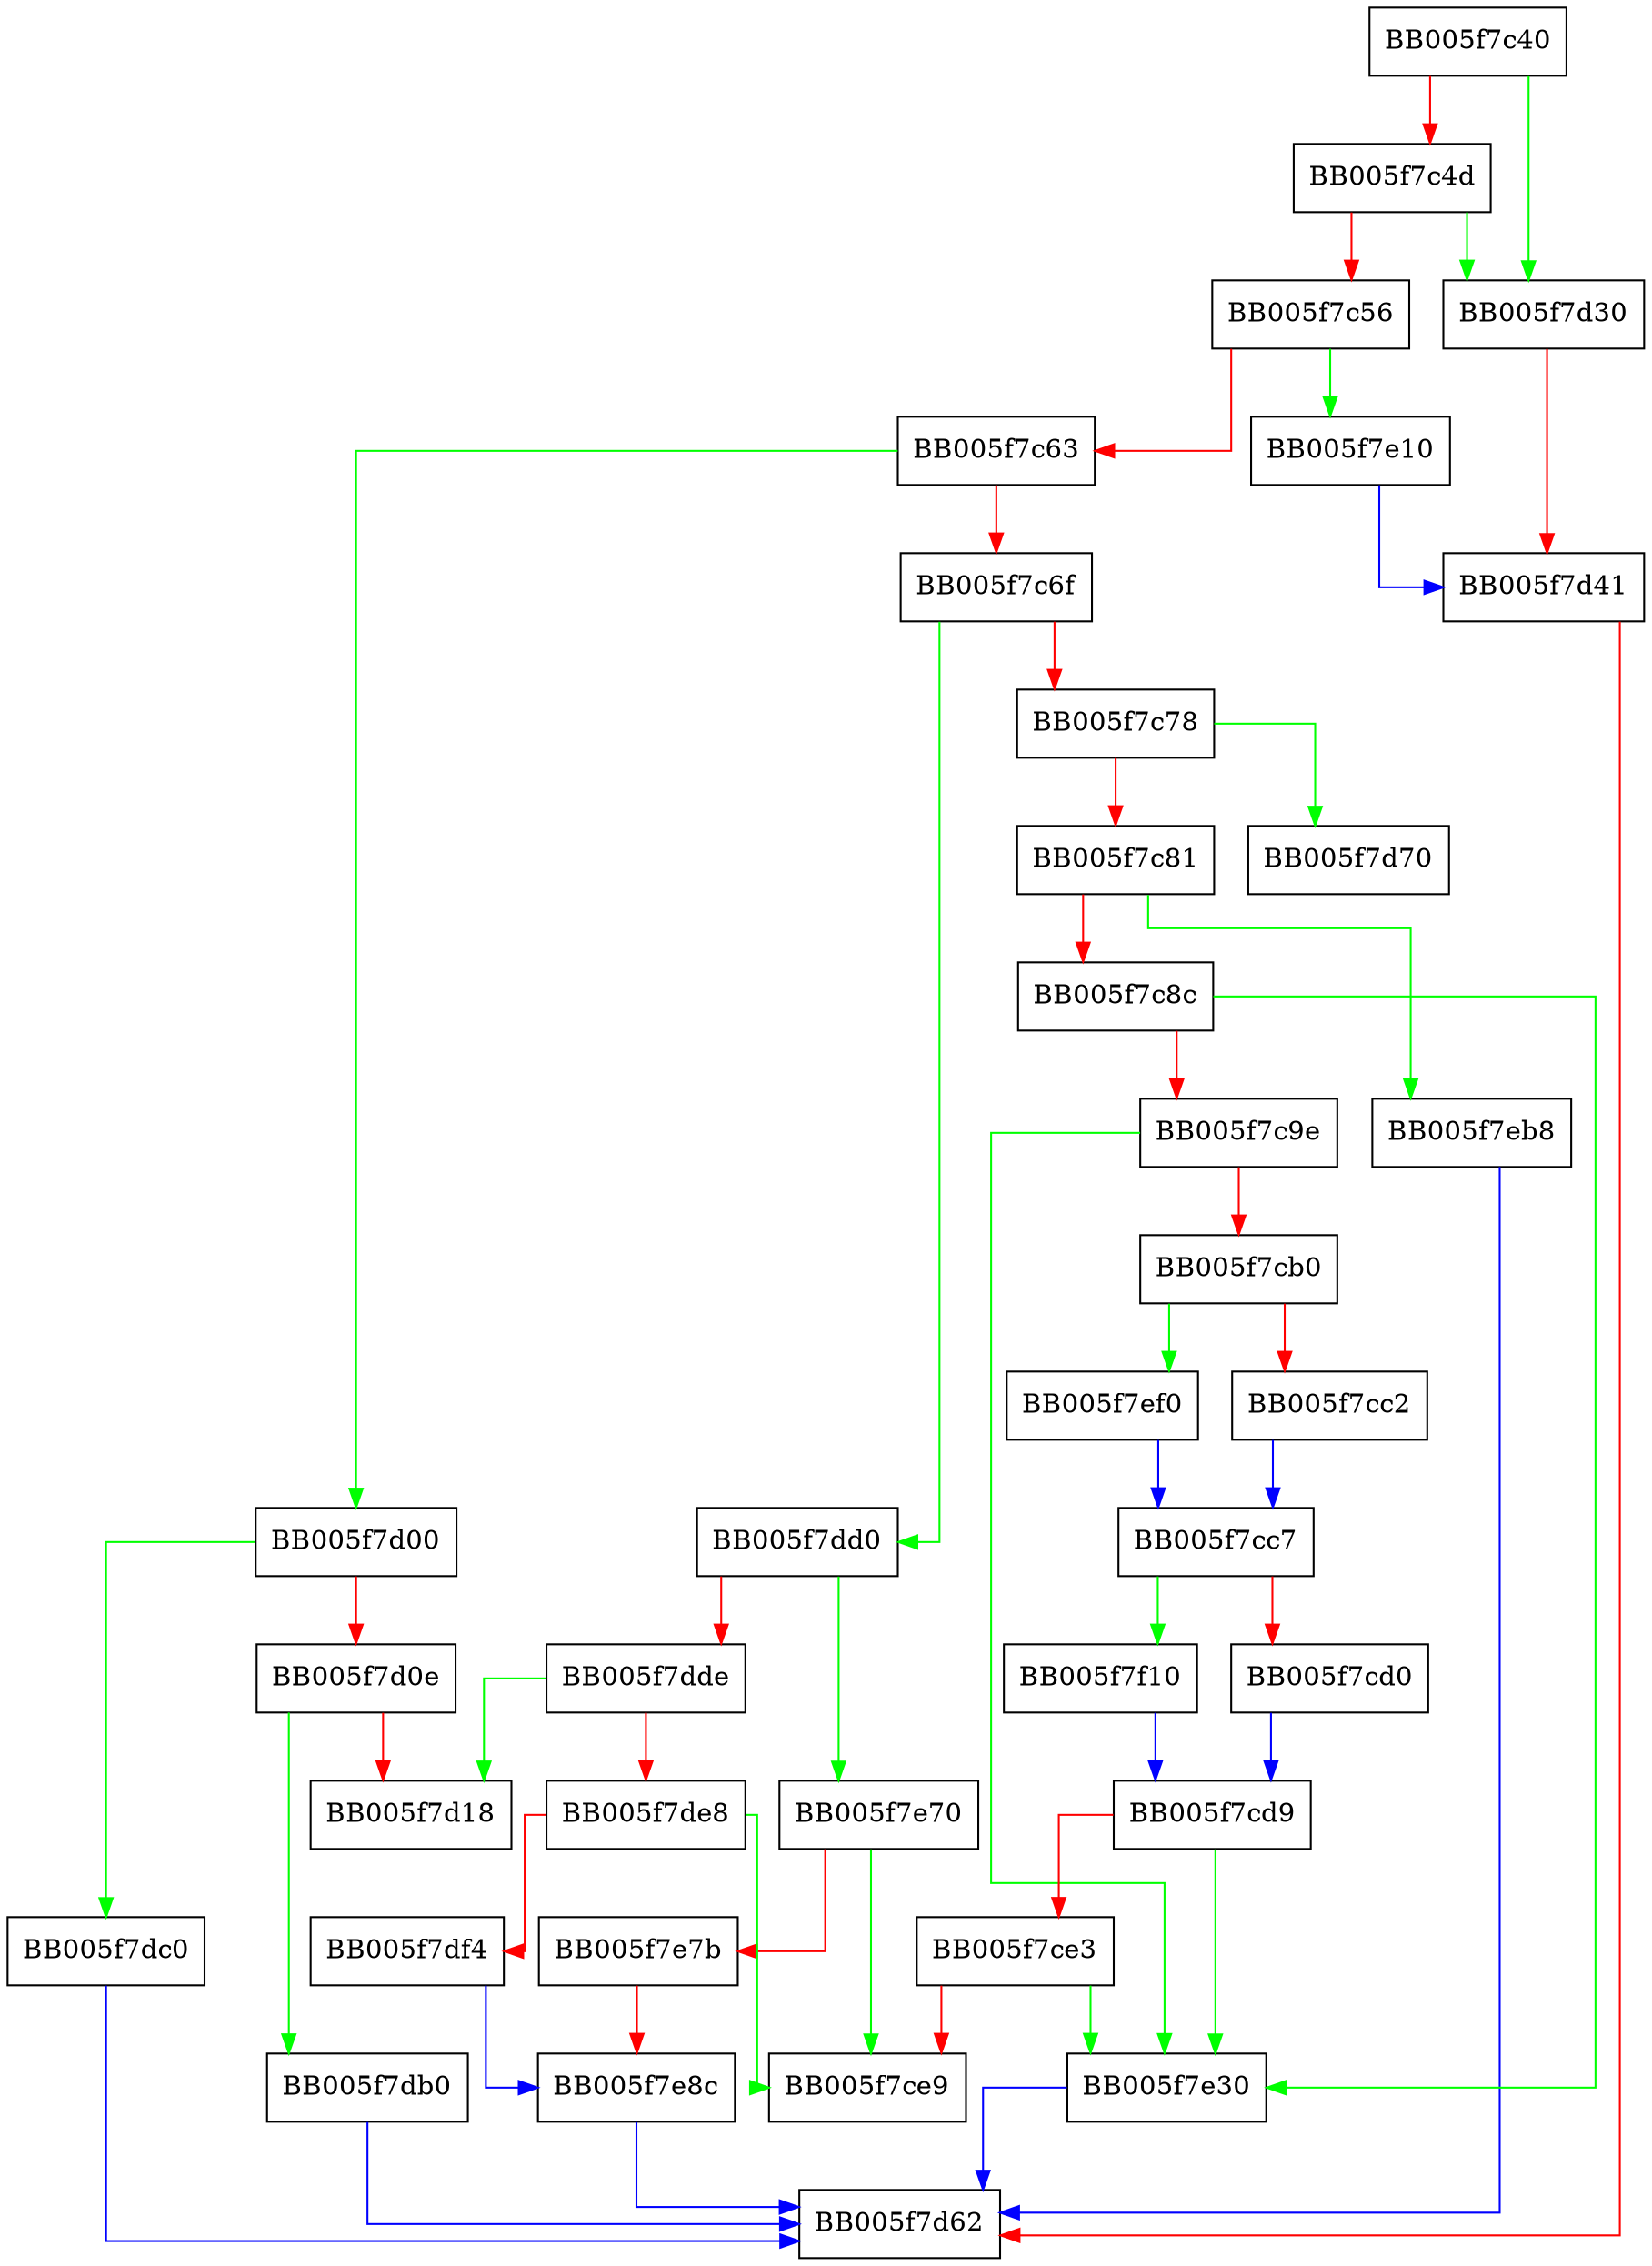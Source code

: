 digraph OSSL_PARAM_get_size_t {
  node [shape="box"];
  graph [splines=ortho];
  BB005f7c40 -> BB005f7d30 [color="green"];
  BB005f7c40 -> BB005f7c4d [color="red"];
  BB005f7c4d -> BB005f7d30 [color="green"];
  BB005f7c4d -> BB005f7c56 [color="red"];
  BB005f7c56 -> BB005f7e10 [color="green"];
  BB005f7c56 -> BB005f7c63 [color="red"];
  BB005f7c63 -> BB005f7d00 [color="green"];
  BB005f7c63 -> BB005f7c6f [color="red"];
  BB005f7c6f -> BB005f7dd0 [color="green"];
  BB005f7c6f -> BB005f7c78 [color="red"];
  BB005f7c78 -> BB005f7d70 [color="green"];
  BB005f7c78 -> BB005f7c81 [color="red"];
  BB005f7c81 -> BB005f7eb8 [color="green"];
  BB005f7c81 -> BB005f7c8c [color="red"];
  BB005f7c8c -> BB005f7e30 [color="green"];
  BB005f7c8c -> BB005f7c9e [color="red"];
  BB005f7c9e -> BB005f7e30 [color="green"];
  BB005f7c9e -> BB005f7cb0 [color="red"];
  BB005f7cb0 -> BB005f7ef0 [color="green"];
  BB005f7cb0 -> BB005f7cc2 [color="red"];
  BB005f7cc2 -> BB005f7cc7 [color="blue"];
  BB005f7cc7 -> BB005f7f10 [color="green"];
  BB005f7cc7 -> BB005f7cd0 [color="red"];
  BB005f7cd0 -> BB005f7cd9 [color="blue"];
  BB005f7cd9 -> BB005f7e30 [color="green"];
  BB005f7cd9 -> BB005f7ce3 [color="red"];
  BB005f7ce3 -> BB005f7e30 [color="green"];
  BB005f7ce3 -> BB005f7ce9 [color="red"];
  BB005f7d00 -> BB005f7dc0 [color="green"];
  BB005f7d00 -> BB005f7d0e [color="red"];
  BB005f7d0e -> BB005f7db0 [color="green"];
  BB005f7d0e -> BB005f7d18 [color="red"];
  BB005f7d30 -> BB005f7d41 [color="red"];
  BB005f7d41 -> BB005f7d62 [color="red"];
  BB005f7db0 -> BB005f7d62 [color="blue"];
  BB005f7dc0 -> BB005f7d62 [color="blue"];
  BB005f7dd0 -> BB005f7e70 [color="green"];
  BB005f7dd0 -> BB005f7dde [color="red"];
  BB005f7dde -> BB005f7d18 [color="green"];
  BB005f7dde -> BB005f7de8 [color="red"];
  BB005f7de8 -> BB005f7ce9 [color="green"];
  BB005f7de8 -> BB005f7df4 [color="red"];
  BB005f7df4 -> BB005f7e8c [color="blue"];
  BB005f7e10 -> BB005f7d41 [color="blue"];
  BB005f7e30 -> BB005f7d62 [color="blue"];
  BB005f7e70 -> BB005f7ce9 [color="green"];
  BB005f7e70 -> BB005f7e7b [color="red"];
  BB005f7e7b -> BB005f7e8c [color="red"];
  BB005f7e8c -> BB005f7d62 [color="blue"];
  BB005f7eb8 -> BB005f7d62 [color="blue"];
  BB005f7ef0 -> BB005f7cc7 [color="blue"];
  BB005f7f10 -> BB005f7cd9 [color="blue"];
}